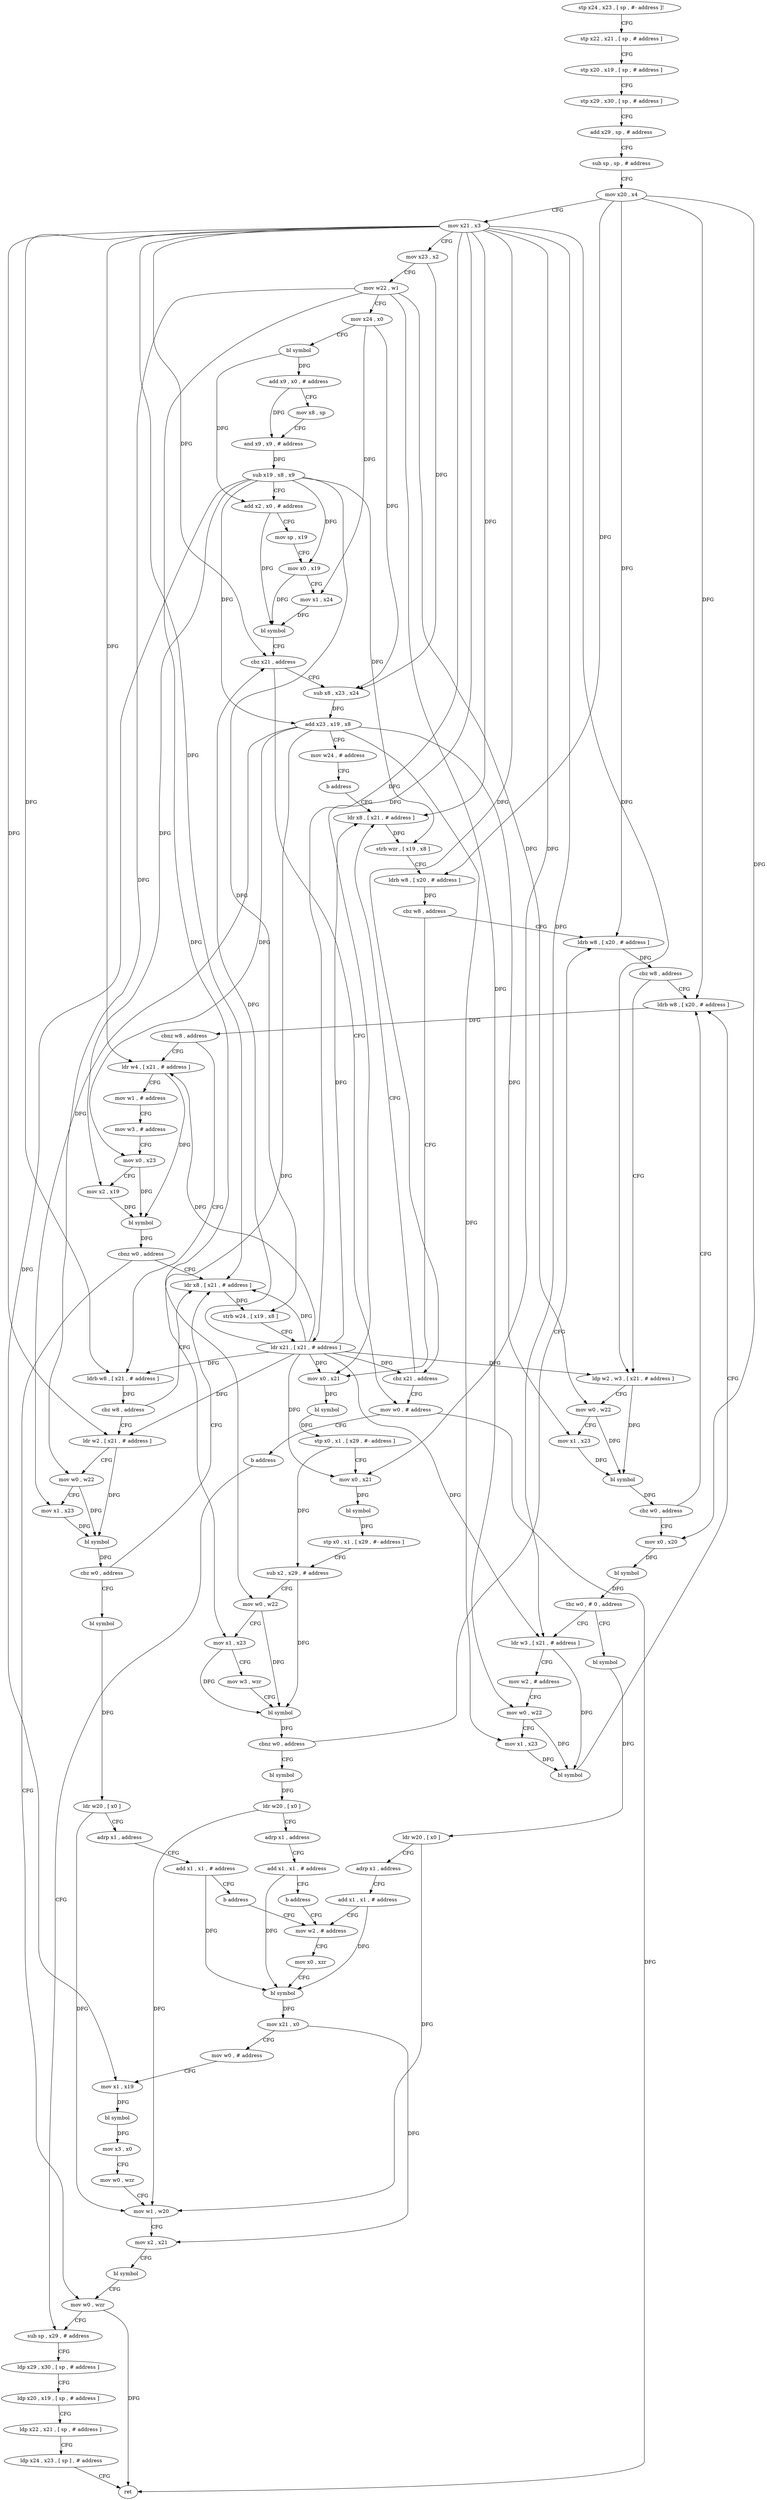 digraph "func" {
"4210316" [label = "stp x24 , x23 , [ sp , #- address ]!" ]
"4210320" [label = "stp x22 , x21 , [ sp , # address ]" ]
"4210324" [label = "stp x20 , x19 , [ sp , # address ]" ]
"4210328" [label = "stp x29 , x30 , [ sp , # address ]" ]
"4210332" [label = "add x29 , sp , # address" ]
"4210336" [label = "sub sp , sp , # address" ]
"4210340" [label = "mov x20 , x4" ]
"4210344" [label = "mov x21 , x3" ]
"4210348" [label = "mov x23 , x2" ]
"4210352" [label = "mov w22 , w1" ]
"4210356" [label = "mov x24 , x0" ]
"4210360" [label = "bl symbol" ]
"4210364" [label = "add x9 , x0 , # address" ]
"4210368" [label = "mov x8 , sp" ]
"4210372" [label = "and x9 , x9 , # address" ]
"4210376" [label = "sub x19 , x8 , x9" ]
"4210380" [label = "add x2 , x0 , # address" ]
"4210384" [label = "mov sp , x19" ]
"4210388" [label = "mov x0 , x19" ]
"4210392" [label = "mov x1 , x24" ]
"4210396" [label = "bl symbol" ]
"4210400" [label = "cbz x21 , address" ]
"4210644" [label = "mov w0 , # address" ]
"4210404" [label = "sub x8 , x23 , x24" ]
"4210648" [label = "b address" ]
"4210740" [label = "sub sp , x29 , # address" ]
"4210408" [label = "add x23 , x19 , x8" ]
"4210412" [label = "mov w24 , # address" ]
"4210416" [label = "b address" ]
"4210464" [label = "ldr x8 , [ x21 , # address ]" ]
"4210744" [label = "ldp x29 , x30 , [ sp , # address ]" ]
"4210748" [label = "ldp x20 , x19 , [ sp , # address ]" ]
"4210752" [label = "ldp x22 , x21 , [ sp , # address ]" ]
"4210756" [label = "ldp x24 , x23 , [ sp ] , # address" ]
"4210760" [label = "ret" ]
"4210468" [label = "strb wzr , [ x19 , x8 ]" ]
"4210472" [label = "ldrb w8 , [ x20 , # address ]" ]
"4210476" [label = "cbz w8 , address" ]
"4210528" [label = "ldrb w8 , [ x20 , # address ]" ]
"4210480" [label = "mov x0 , x21" ]
"4210532" [label = "cbz w8 , address" ]
"4210588" [label = "ldrb w8 , [ x20 , # address ]" ]
"4210536" [label = "ldp w2 , w3 , [ x21 , # address ]" ]
"4210484" [label = "bl symbol" ]
"4210488" [label = "stp x0 , x1 , [ x29 , #- address ]" ]
"4210492" [label = "mov x0 , x21" ]
"4210496" [label = "bl symbol" ]
"4210500" [label = "stp x0 , x1 , [ x29 , #- address ]" ]
"4210504" [label = "sub x2 , x29 , # address" ]
"4210508" [label = "mov w0 , w22" ]
"4210512" [label = "mov x1 , x23" ]
"4210516" [label = "mov w3 , wzr" ]
"4210520" [label = "bl symbol" ]
"4210524" [label = "cbnz w0 , address" ]
"4210652" [label = "bl symbol" ]
"4210592" [label = "cbnz w8 , address" ]
"4210420" [label = "ldr w4 , [ x21 , # address ]" ]
"4210596" [label = "ldrb w8 , [ x21 , # address ]" ]
"4210540" [label = "mov w0 , w22" ]
"4210544" [label = "mov x1 , x23" ]
"4210548" [label = "bl symbol" ]
"4210552" [label = "cbz w0 , address" ]
"4210556" [label = "mov x0 , x20" ]
"4210656" [label = "ldr w20 , [ x0 ]" ]
"4210660" [label = "adrp x1 , address" ]
"4210664" [label = "add x1 , x1 , # address" ]
"4210668" [label = "b address" ]
"4210688" [label = "mov w2 , # address" ]
"4210424" [label = "mov w1 , # address" ]
"4210428" [label = "mov w3 , # address" ]
"4210432" [label = "mov x0 , x23" ]
"4210436" [label = "mov x2 , x19" ]
"4210440" [label = "bl symbol" ]
"4210444" [label = "cbnz w0 , address" ]
"4210736" [label = "mov w0 , wzr" ]
"4210448" [label = "ldr x8 , [ x21 , # address ]" ]
"4210600" [label = "cbz w8 , address" ]
"4210604" [label = "ldr w2 , [ x21 , # address ]" ]
"4210560" [label = "bl symbol" ]
"4210564" [label = "tbz w0 , # 0 , address" ]
"4210672" [label = "bl symbol" ]
"4210568" [label = "ldr w3 , [ x21 , # address ]" ]
"4210692" [label = "mov x0 , xzr" ]
"4210696" [label = "bl symbol" ]
"4210700" [label = "mov x21 , x0" ]
"4210704" [label = "mov w0 , # address" ]
"4210708" [label = "mov x1 , x19" ]
"4210712" [label = "bl symbol" ]
"4210716" [label = "mov x3 , x0" ]
"4210720" [label = "mov w0 , wzr" ]
"4210724" [label = "mov w1 , w20" ]
"4210728" [label = "mov x2 , x21" ]
"4210732" [label = "bl symbol" ]
"4210452" [label = "strb w24 , [ x19 , x8 ]" ]
"4210456" [label = "ldr x21 , [ x21 , # address ]" ]
"4210460" [label = "cbz x21 , address" ]
"4210608" [label = "mov w0 , w22" ]
"4210612" [label = "mov x1 , x23" ]
"4210616" [label = "bl symbol" ]
"4210620" [label = "cbz w0 , address" ]
"4210624" [label = "bl symbol" ]
"4210676" [label = "ldr w20 , [ x0 ]" ]
"4210680" [label = "adrp x1 , address" ]
"4210684" [label = "add x1 , x1 , # address" ]
"4210572" [label = "mov w2 , # address" ]
"4210576" [label = "mov w0 , w22" ]
"4210580" [label = "mov x1 , x23" ]
"4210584" [label = "bl symbol" ]
"4210628" [label = "ldr w20 , [ x0 ]" ]
"4210632" [label = "adrp x1 , address" ]
"4210636" [label = "add x1 , x1 , # address" ]
"4210640" [label = "b address" ]
"4210316" -> "4210320" [ label = "CFG" ]
"4210320" -> "4210324" [ label = "CFG" ]
"4210324" -> "4210328" [ label = "CFG" ]
"4210328" -> "4210332" [ label = "CFG" ]
"4210332" -> "4210336" [ label = "CFG" ]
"4210336" -> "4210340" [ label = "CFG" ]
"4210340" -> "4210344" [ label = "CFG" ]
"4210340" -> "4210472" [ label = "DFG" ]
"4210340" -> "4210528" [ label = "DFG" ]
"4210340" -> "4210588" [ label = "DFG" ]
"4210340" -> "4210556" [ label = "DFG" ]
"4210344" -> "4210348" [ label = "CFG" ]
"4210344" -> "4210400" [ label = "DFG" ]
"4210344" -> "4210464" [ label = "DFG" ]
"4210344" -> "4210480" [ label = "DFG" ]
"4210344" -> "4210492" [ label = "DFG" ]
"4210344" -> "4210536" [ label = "DFG" ]
"4210344" -> "4210420" [ label = "DFG" ]
"4210344" -> "4210596" [ label = "DFG" ]
"4210344" -> "4210448" [ label = "DFG" ]
"4210344" -> "4210456" [ label = "DFG" ]
"4210344" -> "4210460" [ label = "DFG" ]
"4210344" -> "4210604" [ label = "DFG" ]
"4210344" -> "4210568" [ label = "DFG" ]
"4210348" -> "4210352" [ label = "CFG" ]
"4210348" -> "4210404" [ label = "DFG" ]
"4210352" -> "4210356" [ label = "CFG" ]
"4210352" -> "4210508" [ label = "DFG" ]
"4210352" -> "4210540" [ label = "DFG" ]
"4210352" -> "4210608" [ label = "DFG" ]
"4210352" -> "4210576" [ label = "DFG" ]
"4210356" -> "4210360" [ label = "CFG" ]
"4210356" -> "4210392" [ label = "DFG" ]
"4210356" -> "4210404" [ label = "DFG" ]
"4210360" -> "4210364" [ label = "DFG" ]
"4210360" -> "4210380" [ label = "DFG" ]
"4210364" -> "4210368" [ label = "CFG" ]
"4210364" -> "4210372" [ label = "DFG" ]
"4210368" -> "4210372" [ label = "CFG" ]
"4210372" -> "4210376" [ label = "DFG" ]
"4210376" -> "4210380" [ label = "CFG" ]
"4210376" -> "4210388" [ label = "DFG" ]
"4210376" -> "4210408" [ label = "DFG" ]
"4210376" -> "4210468" [ label = "DFG" ]
"4210376" -> "4210436" [ label = "DFG" ]
"4210376" -> "4210708" [ label = "DFG" ]
"4210376" -> "4210452" [ label = "DFG" ]
"4210380" -> "4210384" [ label = "CFG" ]
"4210380" -> "4210396" [ label = "DFG" ]
"4210384" -> "4210388" [ label = "CFG" ]
"4210388" -> "4210392" [ label = "CFG" ]
"4210388" -> "4210396" [ label = "DFG" ]
"4210392" -> "4210396" [ label = "DFG" ]
"4210396" -> "4210400" [ label = "CFG" ]
"4210400" -> "4210644" [ label = "CFG" ]
"4210400" -> "4210404" [ label = "CFG" ]
"4210644" -> "4210648" [ label = "CFG" ]
"4210644" -> "4210760" [ label = "DFG" ]
"4210404" -> "4210408" [ label = "DFG" ]
"4210648" -> "4210740" [ label = "CFG" ]
"4210740" -> "4210744" [ label = "CFG" ]
"4210408" -> "4210412" [ label = "CFG" ]
"4210408" -> "4210512" [ label = "DFG" ]
"4210408" -> "4210544" [ label = "DFG" ]
"4210408" -> "4210432" [ label = "DFG" ]
"4210408" -> "4210612" [ label = "DFG" ]
"4210408" -> "4210580" [ label = "DFG" ]
"4210412" -> "4210416" [ label = "CFG" ]
"4210416" -> "4210464" [ label = "CFG" ]
"4210464" -> "4210468" [ label = "DFG" ]
"4210744" -> "4210748" [ label = "CFG" ]
"4210748" -> "4210752" [ label = "CFG" ]
"4210752" -> "4210756" [ label = "CFG" ]
"4210756" -> "4210760" [ label = "CFG" ]
"4210468" -> "4210472" [ label = "CFG" ]
"4210472" -> "4210476" [ label = "DFG" ]
"4210476" -> "4210528" [ label = "CFG" ]
"4210476" -> "4210480" [ label = "CFG" ]
"4210528" -> "4210532" [ label = "DFG" ]
"4210480" -> "4210484" [ label = "DFG" ]
"4210532" -> "4210588" [ label = "CFG" ]
"4210532" -> "4210536" [ label = "CFG" ]
"4210588" -> "4210592" [ label = "DFG" ]
"4210536" -> "4210540" [ label = "CFG" ]
"4210536" -> "4210548" [ label = "DFG" ]
"4210484" -> "4210488" [ label = "DFG" ]
"4210488" -> "4210492" [ label = "CFG" ]
"4210488" -> "4210504" [ label = "DFG" ]
"4210492" -> "4210496" [ label = "DFG" ]
"4210496" -> "4210500" [ label = "DFG" ]
"4210500" -> "4210504" [ label = "CFG" ]
"4210504" -> "4210508" [ label = "CFG" ]
"4210504" -> "4210520" [ label = "DFG" ]
"4210508" -> "4210512" [ label = "CFG" ]
"4210508" -> "4210520" [ label = "DFG" ]
"4210512" -> "4210516" [ label = "CFG" ]
"4210512" -> "4210520" [ label = "DFG" ]
"4210516" -> "4210520" [ label = "CFG" ]
"4210520" -> "4210524" [ label = "DFG" ]
"4210524" -> "4210652" [ label = "CFG" ]
"4210524" -> "4210528" [ label = "CFG" ]
"4210652" -> "4210656" [ label = "DFG" ]
"4210592" -> "4210420" [ label = "CFG" ]
"4210592" -> "4210596" [ label = "CFG" ]
"4210420" -> "4210424" [ label = "CFG" ]
"4210420" -> "4210440" [ label = "DFG" ]
"4210596" -> "4210600" [ label = "DFG" ]
"4210540" -> "4210544" [ label = "CFG" ]
"4210540" -> "4210548" [ label = "DFG" ]
"4210544" -> "4210548" [ label = "DFG" ]
"4210548" -> "4210552" [ label = "DFG" ]
"4210552" -> "4210588" [ label = "CFG" ]
"4210552" -> "4210556" [ label = "CFG" ]
"4210556" -> "4210560" [ label = "DFG" ]
"4210656" -> "4210660" [ label = "CFG" ]
"4210656" -> "4210724" [ label = "DFG" ]
"4210660" -> "4210664" [ label = "CFG" ]
"4210664" -> "4210668" [ label = "CFG" ]
"4210664" -> "4210696" [ label = "DFG" ]
"4210668" -> "4210688" [ label = "CFG" ]
"4210688" -> "4210692" [ label = "CFG" ]
"4210424" -> "4210428" [ label = "CFG" ]
"4210428" -> "4210432" [ label = "CFG" ]
"4210432" -> "4210436" [ label = "CFG" ]
"4210432" -> "4210440" [ label = "DFG" ]
"4210436" -> "4210440" [ label = "DFG" ]
"4210440" -> "4210444" [ label = "DFG" ]
"4210444" -> "4210736" [ label = "CFG" ]
"4210444" -> "4210448" [ label = "CFG" ]
"4210736" -> "4210740" [ label = "CFG" ]
"4210736" -> "4210760" [ label = "DFG" ]
"4210448" -> "4210452" [ label = "DFG" ]
"4210600" -> "4210448" [ label = "CFG" ]
"4210600" -> "4210604" [ label = "CFG" ]
"4210604" -> "4210608" [ label = "CFG" ]
"4210604" -> "4210616" [ label = "DFG" ]
"4210560" -> "4210564" [ label = "DFG" ]
"4210564" -> "4210672" [ label = "CFG" ]
"4210564" -> "4210568" [ label = "CFG" ]
"4210672" -> "4210676" [ label = "DFG" ]
"4210568" -> "4210572" [ label = "CFG" ]
"4210568" -> "4210584" [ label = "DFG" ]
"4210692" -> "4210696" [ label = "CFG" ]
"4210696" -> "4210700" [ label = "DFG" ]
"4210700" -> "4210704" [ label = "CFG" ]
"4210700" -> "4210728" [ label = "DFG" ]
"4210704" -> "4210708" [ label = "CFG" ]
"4210708" -> "4210712" [ label = "DFG" ]
"4210712" -> "4210716" [ label = "DFG" ]
"4210716" -> "4210720" [ label = "CFG" ]
"4210720" -> "4210724" [ label = "CFG" ]
"4210724" -> "4210728" [ label = "CFG" ]
"4210728" -> "4210732" [ label = "CFG" ]
"4210732" -> "4210736" [ label = "CFG" ]
"4210452" -> "4210456" [ label = "CFG" ]
"4210456" -> "4210460" [ label = "DFG" ]
"4210456" -> "4210400" [ label = "DFG" ]
"4210456" -> "4210464" [ label = "DFG" ]
"4210456" -> "4210480" [ label = "DFG" ]
"4210456" -> "4210492" [ label = "DFG" ]
"4210456" -> "4210536" [ label = "DFG" ]
"4210456" -> "4210420" [ label = "DFG" ]
"4210456" -> "4210596" [ label = "DFG" ]
"4210456" -> "4210448" [ label = "DFG" ]
"4210456" -> "4210604" [ label = "DFG" ]
"4210456" -> "4210568" [ label = "DFG" ]
"4210460" -> "4210644" [ label = "CFG" ]
"4210460" -> "4210464" [ label = "CFG" ]
"4210608" -> "4210612" [ label = "CFG" ]
"4210608" -> "4210616" [ label = "DFG" ]
"4210612" -> "4210616" [ label = "DFG" ]
"4210616" -> "4210620" [ label = "DFG" ]
"4210620" -> "4210448" [ label = "CFG" ]
"4210620" -> "4210624" [ label = "CFG" ]
"4210624" -> "4210628" [ label = "DFG" ]
"4210676" -> "4210680" [ label = "CFG" ]
"4210676" -> "4210724" [ label = "DFG" ]
"4210680" -> "4210684" [ label = "CFG" ]
"4210684" -> "4210688" [ label = "CFG" ]
"4210684" -> "4210696" [ label = "DFG" ]
"4210572" -> "4210576" [ label = "CFG" ]
"4210576" -> "4210580" [ label = "CFG" ]
"4210576" -> "4210584" [ label = "DFG" ]
"4210580" -> "4210584" [ label = "DFG" ]
"4210584" -> "4210588" [ label = "CFG" ]
"4210628" -> "4210632" [ label = "CFG" ]
"4210628" -> "4210724" [ label = "DFG" ]
"4210632" -> "4210636" [ label = "CFG" ]
"4210636" -> "4210640" [ label = "CFG" ]
"4210636" -> "4210696" [ label = "DFG" ]
"4210640" -> "4210688" [ label = "CFG" ]
}
